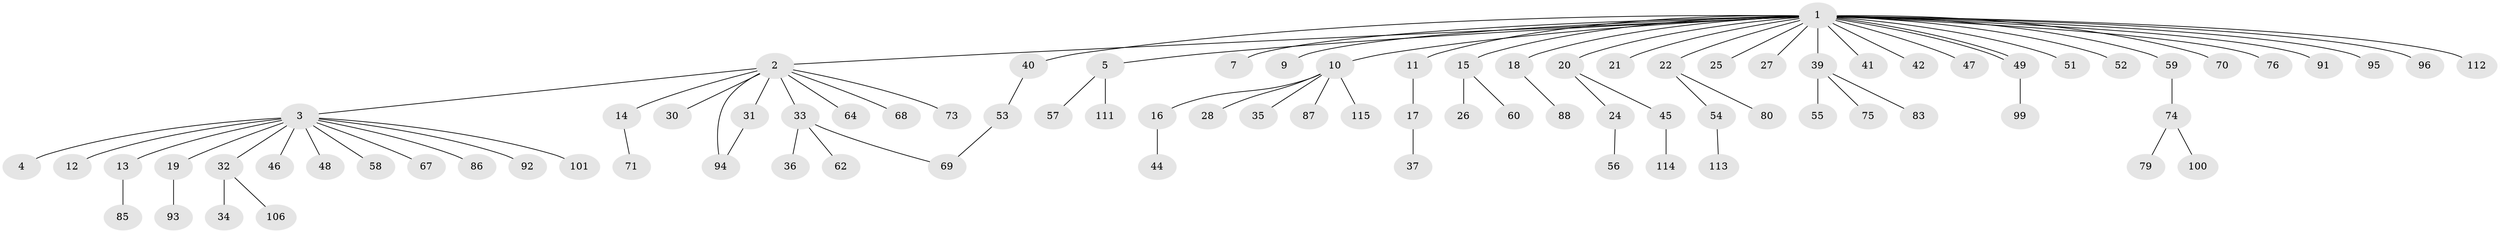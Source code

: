 // original degree distribution, {30: 0.008547008547008548, 11: 0.008547008547008548, 12: 0.008547008547008548, 1: 0.5982905982905983, 3: 0.05128205128205128, 4: 0.05128205128205128, 7: 0.008547008547008548, 2: 0.24786324786324787, 5: 0.017094017094017096}
// Generated by graph-tools (version 1.1) at 2025/11/02/27/25 16:11:12]
// undirected, 86 vertices, 88 edges
graph export_dot {
graph [start="1"]
  node [color=gray90,style=filled];
  1 [super="+89"];
  2 [super="+8"];
  3 [super="+6"];
  4;
  5 [super="+38"];
  7;
  9;
  10 [super="+103"];
  11;
  12;
  13;
  14 [super="+23"];
  15 [super="+66"];
  16 [super="+104"];
  17 [super="+50"];
  18 [super="+72"];
  19;
  20 [super="+90"];
  21;
  22 [super="+43"];
  24 [super="+29"];
  25;
  26;
  27;
  28 [super="+82"];
  30;
  31;
  32 [super="+63"];
  33 [super="+110"];
  34 [super="+65"];
  35;
  36;
  37 [super="+84"];
  39 [super="+107"];
  40;
  41;
  42;
  44 [super="+77"];
  45 [super="+97"];
  46 [super="+61"];
  47;
  48;
  49 [super="+98"];
  51;
  52;
  53 [super="+108"];
  54 [super="+78"];
  55;
  56;
  57;
  58;
  59;
  60;
  62;
  64 [super="+109"];
  67;
  68;
  69 [super="+105"];
  70 [super="+116"];
  71;
  73;
  74 [super="+81"];
  75 [super="+117"];
  76;
  79;
  80;
  83;
  85 [super="+102"];
  86;
  87;
  88;
  91;
  92;
  93;
  94;
  95;
  96;
  99;
  100;
  101;
  106;
  111;
  112;
  113;
  114;
  115;
  1 -- 2;
  1 -- 5;
  1 -- 7;
  1 -- 9;
  1 -- 10;
  1 -- 11;
  1 -- 15;
  1 -- 18;
  1 -- 20;
  1 -- 21;
  1 -- 22;
  1 -- 25;
  1 -- 27;
  1 -- 39;
  1 -- 40;
  1 -- 41;
  1 -- 42;
  1 -- 47;
  1 -- 49;
  1 -- 49;
  1 -- 51;
  1 -- 52;
  1 -- 59;
  1 -- 70;
  1 -- 76;
  1 -- 91;
  1 -- 95;
  1 -- 96;
  1 -- 112;
  2 -- 3;
  2 -- 14;
  2 -- 30;
  2 -- 31;
  2 -- 33;
  2 -- 64;
  2 -- 68;
  2 -- 73;
  2 -- 94;
  3 -- 4;
  3 -- 12;
  3 -- 13;
  3 -- 19;
  3 -- 32;
  3 -- 46 [weight=2];
  3 -- 48;
  3 -- 58;
  3 -- 101;
  3 -- 67;
  3 -- 92;
  3 -- 86;
  5 -- 111;
  5 -- 57;
  10 -- 16;
  10 -- 28;
  10 -- 35;
  10 -- 87;
  10 -- 115;
  11 -- 17;
  13 -- 85;
  14 -- 71;
  15 -- 26;
  15 -- 60;
  16 -- 44;
  17 -- 37;
  18 -- 88;
  19 -- 93;
  20 -- 24;
  20 -- 45;
  22 -- 54;
  22 -- 80;
  24 -- 56;
  31 -- 94;
  32 -- 34;
  32 -- 106;
  33 -- 36;
  33 -- 62;
  33 -- 69;
  39 -- 55;
  39 -- 75;
  39 -- 83;
  40 -- 53;
  45 -- 114;
  49 -- 99;
  53 -- 69;
  54 -- 113;
  59 -- 74;
  74 -- 79;
  74 -- 100;
}
